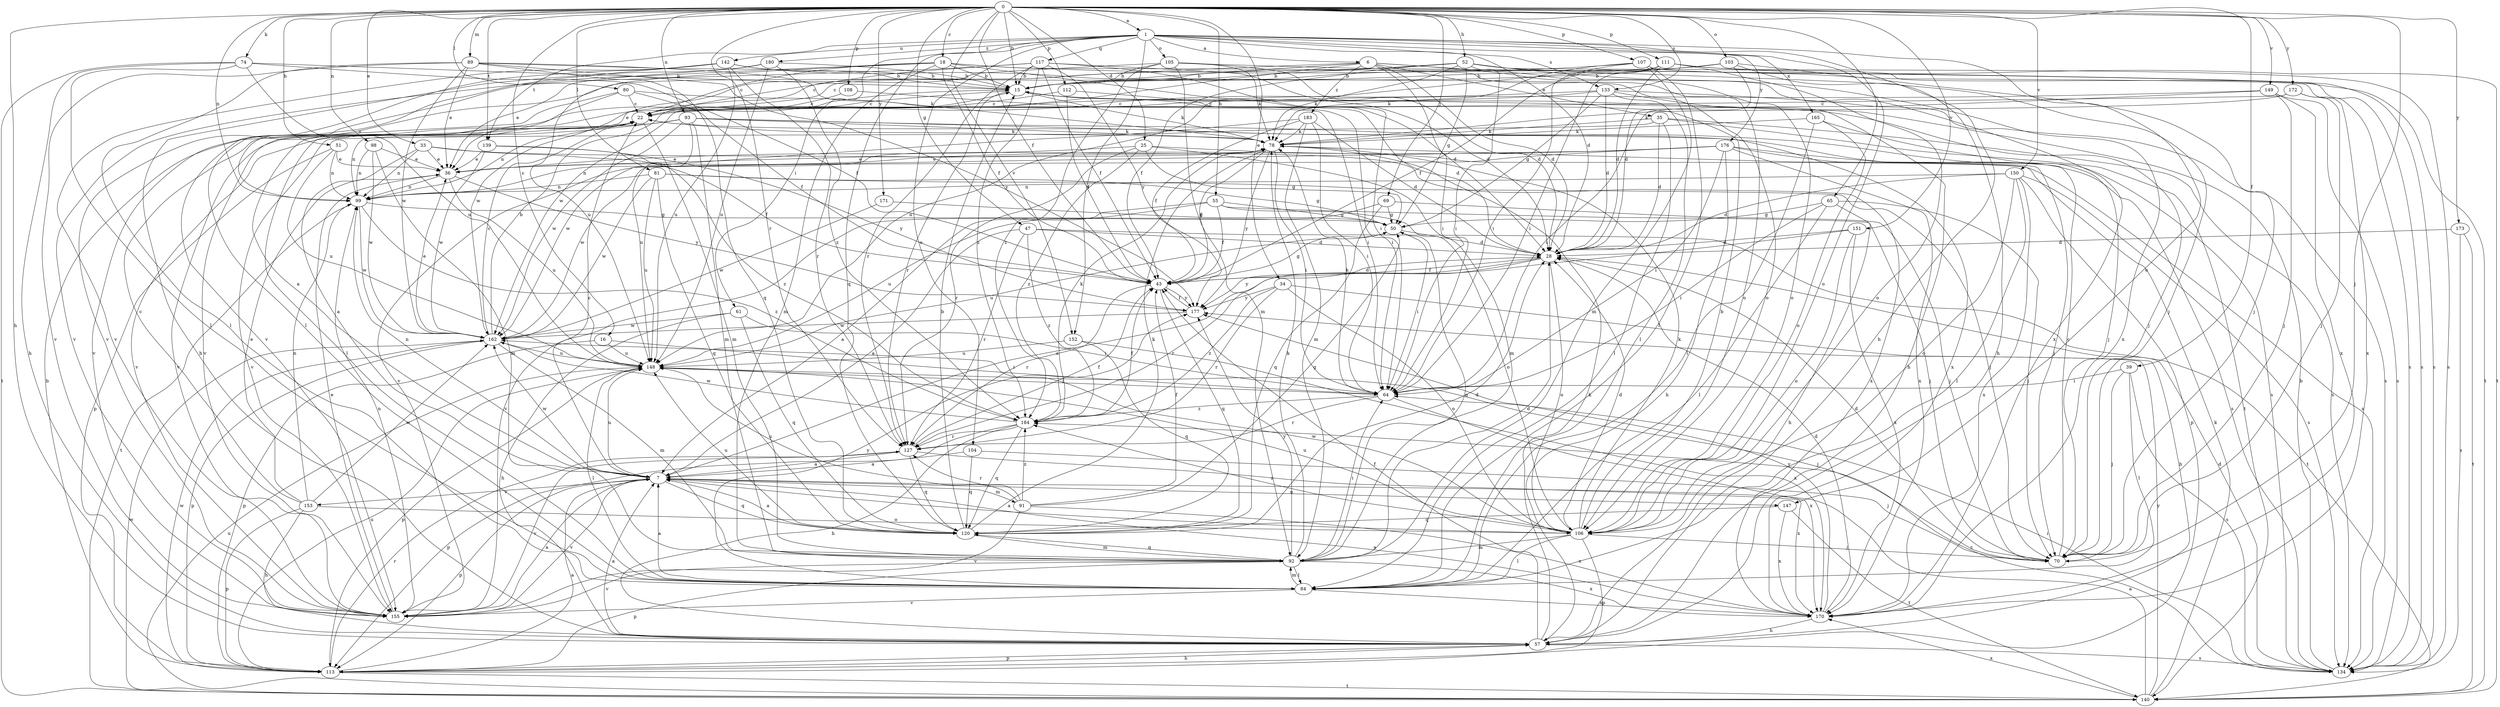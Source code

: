 strict digraph  {
0;
1;
6;
7;
15;
16;
18;
22;
25;
28;
33;
34;
35;
36;
39;
43;
47;
50;
51;
52;
55;
57;
61;
64;
65;
69;
70;
74;
78;
80;
81;
84;
89;
91;
92;
93;
98;
99;
103;
104;
105;
106;
107;
108;
111;
112;
113;
117;
120;
127;
133;
134;
139;
140;
142;
147;
148;
149;
150;
151;
152;
153;
155;
162;
165;
170;
171;
172;
173;
176;
177;
180;
183;
184;
0 -> 1  [label=a];
0 -> 15  [label=b];
0 -> 16  [label=c];
0 -> 18  [label=c];
0 -> 25  [label=d];
0 -> 33  [label=e];
0 -> 34  [label=e];
0 -> 39  [label=f];
0 -> 43  [label=f];
0 -> 47  [label=g];
0 -> 51  [label=h];
0 -> 52  [label=h];
0 -> 55  [label=h];
0 -> 57  [label=h];
0 -> 65  [label=j];
0 -> 69  [label=j];
0 -> 70  [label=j];
0 -> 74  [label=k];
0 -> 80  [label=l];
0 -> 81  [label=l];
0 -> 89  [label=m];
0 -> 93  [label=n];
0 -> 98  [label=n];
0 -> 99  [label=n];
0 -> 103  [label=o];
0 -> 107  [label=p];
0 -> 108  [label=p];
0 -> 111  [label=p];
0 -> 112  [label=p];
0 -> 127  [label=r];
0 -> 133  [label=s];
0 -> 139  [label=t];
0 -> 149  [label=v];
0 -> 150  [label=v];
0 -> 151  [label=v];
0 -> 152  [label=v];
0 -> 171  [label=y];
0 -> 172  [label=y];
0 -> 173  [label=y];
1 -> 6  [label=a];
1 -> 28  [label=d];
1 -> 57  [label=h];
1 -> 61  [label=i];
1 -> 104  [label=o];
1 -> 105  [label=o];
1 -> 106  [label=o];
1 -> 117  [label=q];
1 -> 120  [label=q];
1 -> 133  [label=s];
1 -> 139  [label=t];
1 -> 142  [label=u];
1 -> 147  [label=u];
1 -> 152  [label=v];
1 -> 165  [label=x];
1 -> 176  [label=y];
1 -> 180  [label=z];
6 -> 15  [label=b];
6 -> 22  [label=c];
6 -> 28  [label=d];
6 -> 35  [label=e];
6 -> 64  [label=i];
6 -> 106  [label=o];
6 -> 162  [label=w];
6 -> 170  [label=x];
6 -> 183  [label=z];
7 -> 22  [label=c];
7 -> 91  [label=m];
7 -> 99  [label=n];
7 -> 113  [label=p];
7 -> 120  [label=q];
7 -> 147  [label=u];
7 -> 148  [label=u];
7 -> 153  [label=v];
7 -> 155  [label=v];
7 -> 162  [label=w];
15 -> 22  [label=c];
15 -> 70  [label=j];
15 -> 78  [label=k];
15 -> 127  [label=r];
16 -> 64  [label=i];
16 -> 113  [label=p];
16 -> 148  [label=u];
18 -> 15  [label=b];
18 -> 22  [label=c];
18 -> 28  [label=d];
18 -> 43  [label=f];
18 -> 92  [label=m];
18 -> 106  [label=o];
18 -> 134  [label=s];
18 -> 148  [label=u];
18 -> 155  [label=v];
22 -> 78  [label=k];
22 -> 84  [label=l];
22 -> 92  [label=m];
22 -> 99  [label=n];
22 -> 155  [label=v];
25 -> 36  [label=e];
25 -> 50  [label=g];
25 -> 92  [label=m];
25 -> 127  [label=r];
25 -> 134  [label=s];
25 -> 184  [label=z];
28 -> 43  [label=f];
28 -> 106  [label=o];
28 -> 127  [label=r];
28 -> 177  [label=y];
33 -> 7  [label=a];
33 -> 36  [label=e];
33 -> 43  [label=f];
33 -> 99  [label=n];
33 -> 170  [label=x];
34 -> 57  [label=h];
34 -> 106  [label=o];
34 -> 127  [label=r];
34 -> 177  [label=y];
34 -> 184  [label=z];
35 -> 28  [label=d];
35 -> 78  [label=k];
35 -> 84  [label=l];
35 -> 134  [label=s];
35 -> 140  [label=t];
35 -> 155  [label=v];
36 -> 99  [label=n];
36 -> 148  [label=u];
36 -> 177  [label=y];
39 -> 64  [label=i];
39 -> 70  [label=j];
39 -> 84  [label=l];
39 -> 134  [label=s];
43 -> 28  [label=d];
43 -> 50  [label=g];
43 -> 120  [label=q];
43 -> 127  [label=r];
43 -> 177  [label=y];
47 -> 7  [label=a];
47 -> 28  [label=d];
47 -> 127  [label=r];
47 -> 140  [label=t];
47 -> 184  [label=z];
50 -> 28  [label=d];
50 -> 64  [label=i];
50 -> 148  [label=u];
51 -> 36  [label=e];
51 -> 99  [label=n];
51 -> 113  [label=p];
51 -> 148  [label=u];
52 -> 15  [label=b];
52 -> 36  [label=e];
52 -> 43  [label=f];
52 -> 50  [label=g];
52 -> 64  [label=i];
52 -> 70  [label=j];
52 -> 78  [label=k];
52 -> 134  [label=s];
52 -> 170  [label=x];
55 -> 7  [label=a];
55 -> 43  [label=f];
55 -> 50  [label=g];
55 -> 70  [label=j];
55 -> 106  [label=o];
55 -> 148  [label=u];
57 -> 7  [label=a];
57 -> 43  [label=f];
57 -> 78  [label=k];
57 -> 113  [label=p];
57 -> 134  [label=s];
61 -> 57  [label=h];
61 -> 64  [label=i];
61 -> 120  [label=q];
61 -> 162  [label=w];
64 -> 78  [label=k];
64 -> 127  [label=r];
64 -> 170  [label=x];
64 -> 184  [label=z];
65 -> 50  [label=g];
65 -> 57  [label=h];
65 -> 64  [label=i];
65 -> 70  [label=j];
65 -> 84  [label=l];
69 -> 50  [label=g];
69 -> 70  [label=j];
69 -> 120  [label=q];
69 -> 155  [label=v];
70 -> 22  [label=c];
70 -> 28  [label=d];
74 -> 15  [label=b];
74 -> 43  [label=f];
74 -> 57  [label=h];
74 -> 84  [label=l];
74 -> 140  [label=t];
74 -> 148  [label=u];
78 -> 36  [label=e];
78 -> 43  [label=f];
78 -> 64  [label=i];
78 -> 99  [label=n];
78 -> 177  [label=y];
80 -> 7  [label=a];
80 -> 22  [label=c];
80 -> 43  [label=f];
80 -> 64  [label=i];
80 -> 155  [label=v];
81 -> 50  [label=g];
81 -> 70  [label=j];
81 -> 99  [label=n];
81 -> 120  [label=q];
81 -> 148  [label=u];
81 -> 162  [label=w];
84 -> 7  [label=a];
84 -> 92  [label=m];
84 -> 155  [label=v];
84 -> 170  [label=x];
84 -> 177  [label=y];
89 -> 15  [label=b];
89 -> 36  [label=e];
89 -> 78  [label=k];
89 -> 84  [label=l];
89 -> 120  [label=q];
89 -> 155  [label=v];
89 -> 162  [label=w];
89 -> 177  [label=y];
91 -> 43  [label=f];
91 -> 50  [label=g];
91 -> 127  [label=r];
91 -> 148  [label=u];
91 -> 155  [label=v];
91 -> 170  [label=x];
91 -> 184  [label=z];
92 -> 28  [label=d];
92 -> 50  [label=g];
92 -> 64  [label=i];
92 -> 78  [label=k];
92 -> 84  [label=l];
92 -> 113  [label=p];
92 -> 120  [label=q];
92 -> 155  [label=v];
92 -> 170  [label=x];
92 -> 177  [label=y];
93 -> 78  [label=k];
93 -> 92  [label=m];
93 -> 99  [label=n];
93 -> 134  [label=s];
93 -> 148  [label=u];
93 -> 155  [label=v];
93 -> 162  [label=w];
93 -> 170  [label=x];
98 -> 36  [label=e];
98 -> 92  [label=m];
98 -> 99  [label=n];
98 -> 162  [label=w];
99 -> 50  [label=g];
99 -> 140  [label=t];
99 -> 162  [label=w];
99 -> 184  [label=z];
103 -> 15  [label=b];
103 -> 28  [label=d];
103 -> 57  [label=h];
103 -> 70  [label=j];
103 -> 155  [label=v];
104 -> 7  [label=a];
104 -> 70  [label=j];
104 -> 120  [label=q];
105 -> 15  [label=b];
105 -> 28  [label=d];
105 -> 78  [label=k];
105 -> 92  [label=m];
105 -> 140  [label=t];
105 -> 162  [label=w];
105 -> 184  [label=z];
106 -> 7  [label=a];
106 -> 15  [label=b];
106 -> 28  [label=d];
106 -> 70  [label=j];
106 -> 78  [label=k];
106 -> 84  [label=l];
106 -> 92  [label=m];
106 -> 113  [label=p];
106 -> 148  [label=u];
106 -> 162  [label=w];
106 -> 184  [label=z];
107 -> 15  [label=b];
107 -> 64  [label=i];
107 -> 78  [label=k];
107 -> 84  [label=l];
107 -> 92  [label=m];
107 -> 134  [label=s];
108 -> 22  [label=c];
108 -> 64  [label=i];
111 -> 15  [label=b];
111 -> 28  [label=d];
111 -> 43  [label=f];
111 -> 64  [label=i];
111 -> 106  [label=o];
111 -> 134  [label=s];
111 -> 140  [label=t];
111 -> 148  [label=u];
112 -> 22  [label=c];
112 -> 28  [label=d];
112 -> 43  [label=f];
113 -> 7  [label=a];
113 -> 15  [label=b];
113 -> 57  [label=h];
113 -> 127  [label=r];
113 -> 140  [label=t];
113 -> 148  [label=u];
113 -> 162  [label=w];
117 -> 15  [label=b];
117 -> 22  [label=c];
117 -> 28  [label=d];
117 -> 43  [label=f];
117 -> 64  [label=i];
117 -> 127  [label=r];
117 -> 155  [label=v];
117 -> 177  [label=y];
117 -> 184  [label=z];
120 -> 7  [label=a];
120 -> 15  [label=b];
120 -> 28  [label=d];
120 -> 78  [label=k];
120 -> 92  [label=m];
120 -> 148  [label=u];
127 -> 7  [label=a];
127 -> 43  [label=f];
127 -> 120  [label=q];
127 -> 155  [label=v];
127 -> 170  [label=x];
133 -> 22  [label=c];
133 -> 28  [label=d];
133 -> 50  [label=g];
133 -> 57  [label=h];
133 -> 84  [label=l];
133 -> 134  [label=s];
133 -> 155  [label=v];
134 -> 15  [label=b];
134 -> 28  [label=d];
134 -> 64  [label=i];
134 -> 184  [label=z];
139 -> 36  [label=e];
139 -> 162  [label=w];
139 -> 177  [label=y];
139 -> 184  [label=z];
140 -> 7  [label=a];
140 -> 78  [label=k];
140 -> 148  [label=u];
140 -> 162  [label=w];
140 -> 170  [label=x];
140 -> 177  [label=y];
142 -> 15  [label=b];
142 -> 84  [label=l];
142 -> 99  [label=n];
142 -> 106  [label=o];
142 -> 127  [label=r];
142 -> 148  [label=u];
142 -> 155  [label=v];
147 -> 120  [label=q];
147 -> 140  [label=t];
147 -> 170  [label=x];
148 -> 64  [label=i];
148 -> 70  [label=j];
148 -> 84  [label=l];
148 -> 113  [label=p];
149 -> 22  [label=c];
149 -> 64  [label=i];
149 -> 70  [label=j];
149 -> 134  [label=s];
149 -> 170  [label=x];
150 -> 28  [label=d];
150 -> 84  [label=l];
150 -> 99  [label=n];
150 -> 106  [label=o];
150 -> 113  [label=p];
150 -> 134  [label=s];
150 -> 170  [label=x];
151 -> 7  [label=a];
151 -> 28  [label=d];
151 -> 106  [label=o];
151 -> 170  [label=x];
152 -> 120  [label=q];
152 -> 148  [label=u];
152 -> 170  [label=x];
153 -> 22  [label=c];
153 -> 36  [label=e];
153 -> 57  [label=h];
153 -> 99  [label=n];
153 -> 106  [label=o];
153 -> 113  [label=p];
153 -> 162  [label=w];
155 -> 7  [label=a];
155 -> 36  [label=e];
155 -> 99  [label=n];
162 -> 15  [label=b];
162 -> 22  [label=c];
162 -> 36  [label=e];
162 -> 92  [label=m];
162 -> 113  [label=p];
162 -> 148  [label=u];
165 -> 70  [label=j];
165 -> 78  [label=k];
165 -> 84  [label=l];
165 -> 106  [label=o];
170 -> 7  [label=a];
170 -> 28  [label=d];
170 -> 57  [label=h];
170 -> 177  [label=y];
171 -> 50  [label=g];
171 -> 162  [label=w];
172 -> 22  [label=c];
172 -> 70  [label=j];
172 -> 78  [label=k];
172 -> 170  [label=x];
173 -> 28  [label=d];
173 -> 134  [label=s];
173 -> 140  [label=t];
176 -> 36  [label=e];
176 -> 57  [label=h];
176 -> 64  [label=i];
176 -> 70  [label=j];
176 -> 134  [label=s];
176 -> 155  [label=v];
176 -> 162  [label=w];
176 -> 170  [label=x];
177 -> 43  [label=f];
177 -> 162  [label=w];
180 -> 15  [label=b];
180 -> 36  [label=e];
180 -> 57  [label=h];
180 -> 148  [label=u];
180 -> 184  [label=z];
183 -> 28  [label=d];
183 -> 43  [label=f];
183 -> 64  [label=i];
183 -> 78  [label=k];
183 -> 92  [label=m];
183 -> 162  [label=w];
184 -> 43  [label=f];
184 -> 57  [label=h];
184 -> 78  [label=k];
184 -> 113  [label=p];
184 -> 120  [label=q];
184 -> 127  [label=r];
184 -> 162  [label=w];
}
